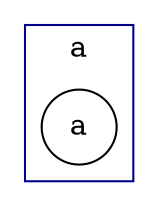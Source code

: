 digraph G {
  rankdir="LR";

  subgraph cluster_0 {
    label="a" ;
    color=darkblue ;

    subgraph place {
      node [shape=circle,fixedsize=true,width=.5];
      _p0_0 [label="a"] ;
    } 
  }
}

